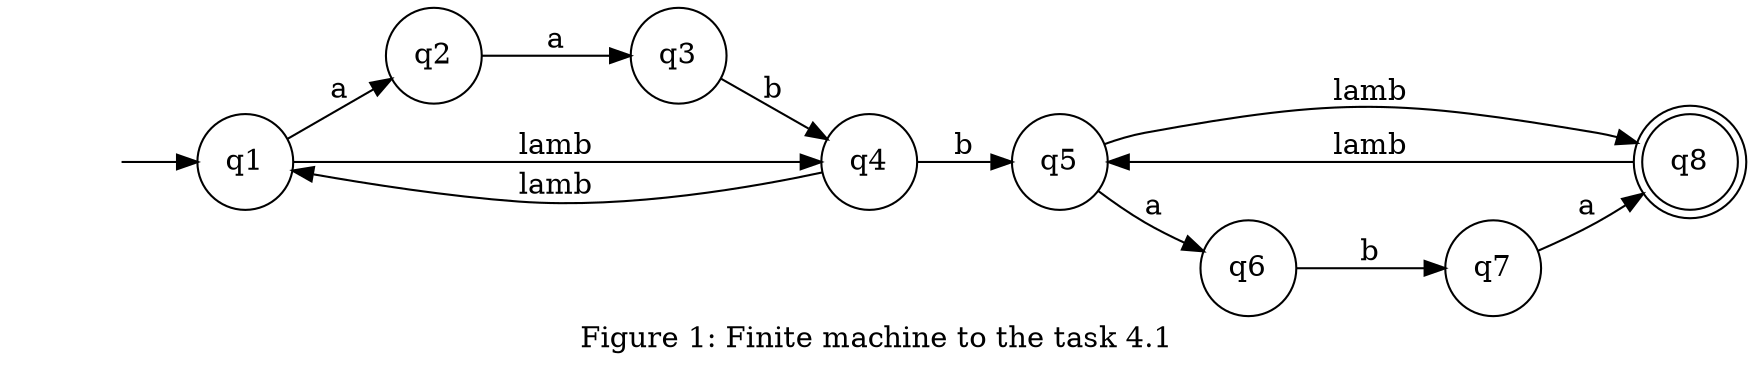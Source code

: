 digraph {
    "" [shape=none]
    node [shape=circle]
    q8 [shape="doublecircle"]
    "" -> q1
    q1 -> q2[label="a"]
    q2 -> q3[label="a"]
    q3 -> q4[label="b"]
    q1 -> q4[label="lamb"]
    q4 -> q1[label="lamb"]
    q4 -> q5[label="b"]
    q5 -> q6[label="a"]
    q6 -> q7[label="b"]
    q7 -> q8[label="a"]
    q5 -> q8[label="lamb"]
    q8 -> q5[label="lamb"]
    rankdir = LR
    label = "Figure 1: Finite machine to the task 4.1"
}